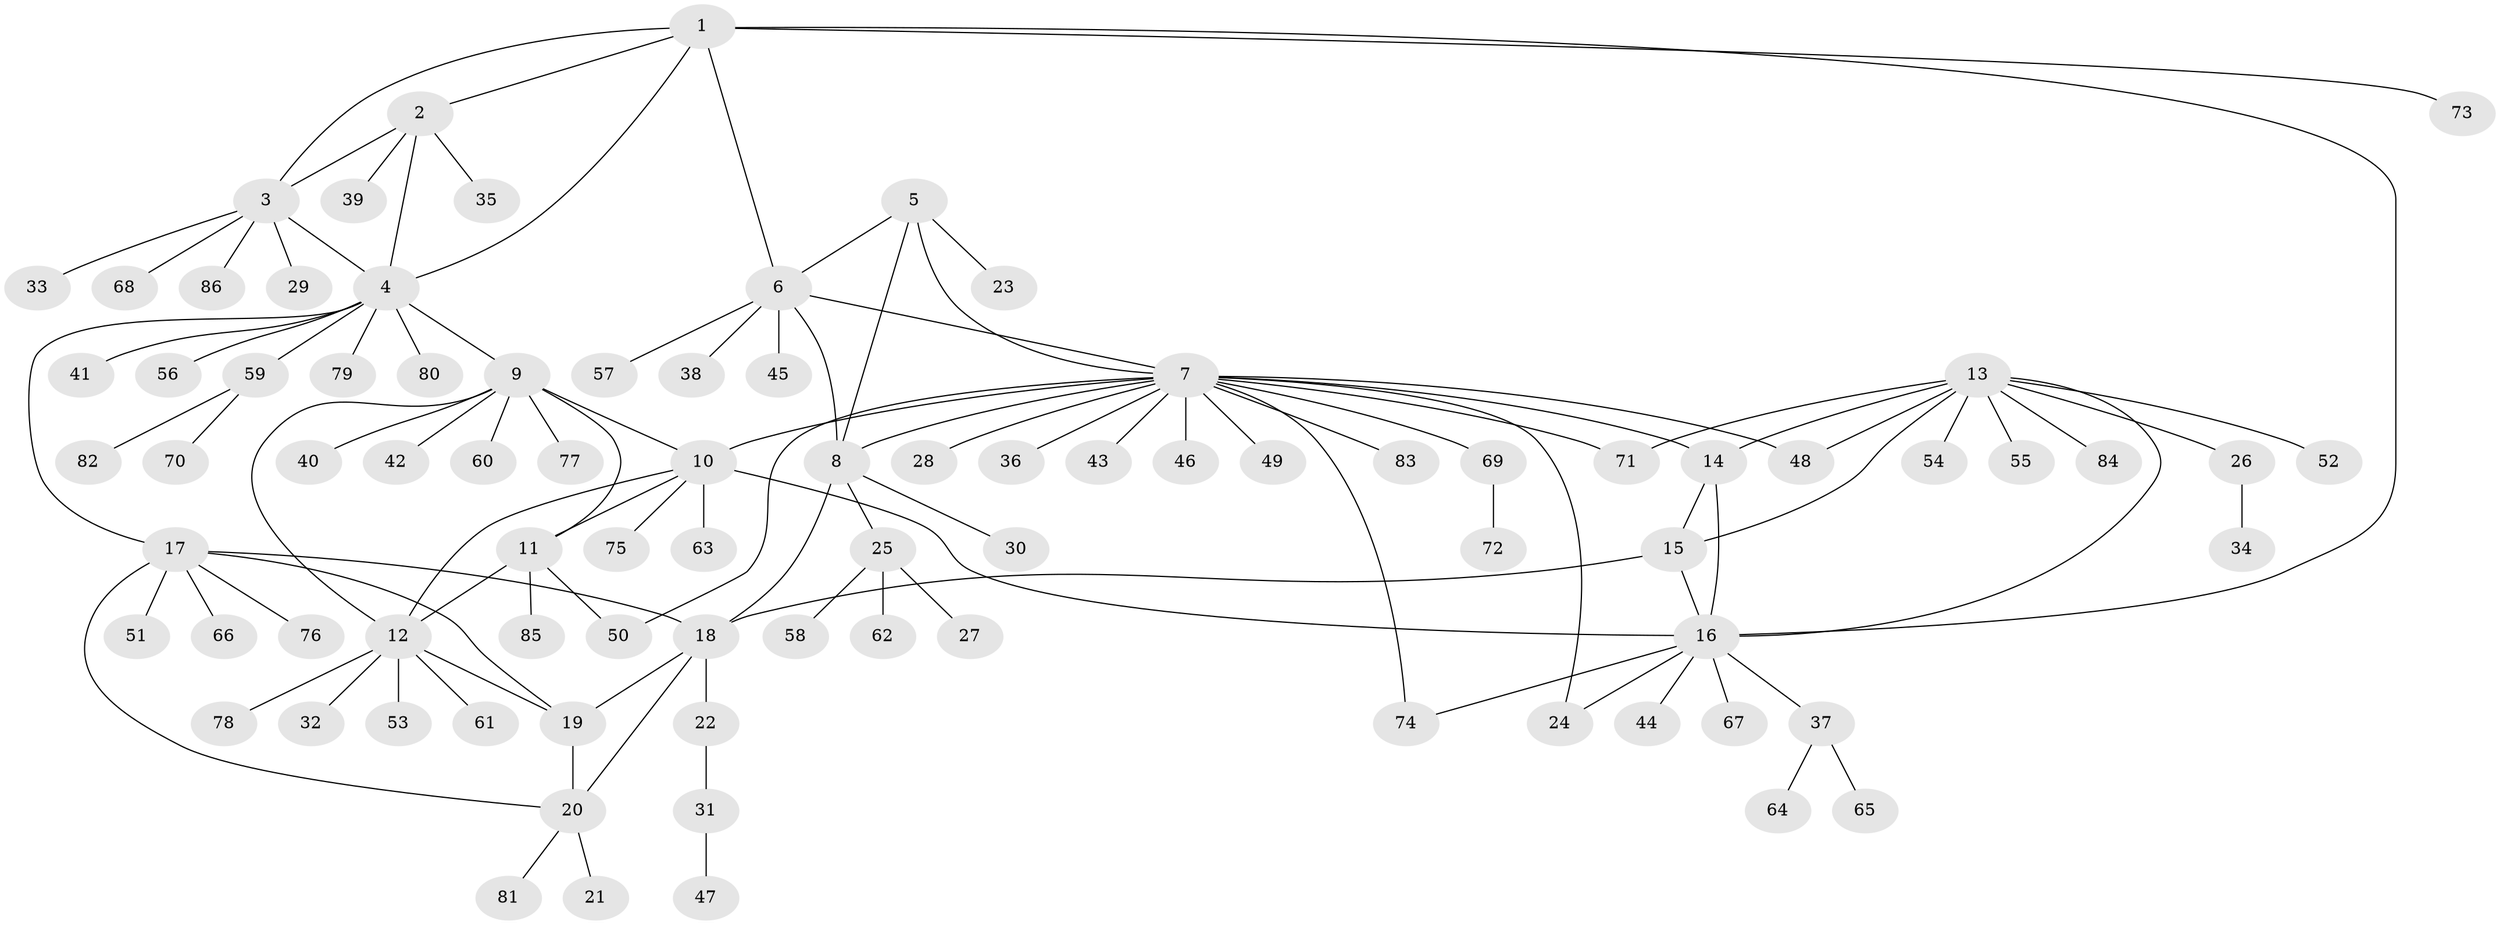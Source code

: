 // Generated by graph-tools (version 1.1) at 2025/16/03/09/25 04:16:04]
// undirected, 86 vertices, 111 edges
graph export_dot {
graph [start="1"]
  node [color=gray90,style=filled];
  1;
  2;
  3;
  4;
  5;
  6;
  7;
  8;
  9;
  10;
  11;
  12;
  13;
  14;
  15;
  16;
  17;
  18;
  19;
  20;
  21;
  22;
  23;
  24;
  25;
  26;
  27;
  28;
  29;
  30;
  31;
  32;
  33;
  34;
  35;
  36;
  37;
  38;
  39;
  40;
  41;
  42;
  43;
  44;
  45;
  46;
  47;
  48;
  49;
  50;
  51;
  52;
  53;
  54;
  55;
  56;
  57;
  58;
  59;
  60;
  61;
  62;
  63;
  64;
  65;
  66;
  67;
  68;
  69;
  70;
  71;
  72;
  73;
  74;
  75;
  76;
  77;
  78;
  79;
  80;
  81;
  82;
  83;
  84;
  85;
  86;
  1 -- 2;
  1 -- 3;
  1 -- 4;
  1 -- 6;
  1 -- 16;
  1 -- 73;
  2 -- 3;
  2 -- 4;
  2 -- 35;
  2 -- 39;
  3 -- 4;
  3 -- 29;
  3 -- 33;
  3 -- 68;
  3 -- 86;
  4 -- 9;
  4 -- 17;
  4 -- 41;
  4 -- 56;
  4 -- 59;
  4 -- 79;
  4 -- 80;
  5 -- 6;
  5 -- 7;
  5 -- 8;
  5 -- 23;
  6 -- 7;
  6 -- 8;
  6 -- 38;
  6 -- 45;
  6 -- 57;
  7 -- 8;
  7 -- 10;
  7 -- 14;
  7 -- 24;
  7 -- 28;
  7 -- 36;
  7 -- 43;
  7 -- 46;
  7 -- 48;
  7 -- 49;
  7 -- 50;
  7 -- 69;
  7 -- 71;
  7 -- 74;
  7 -- 83;
  8 -- 18;
  8 -- 25;
  8 -- 30;
  9 -- 10;
  9 -- 11;
  9 -- 12;
  9 -- 40;
  9 -- 42;
  9 -- 60;
  9 -- 77;
  10 -- 11;
  10 -- 12;
  10 -- 16;
  10 -- 63;
  10 -- 75;
  11 -- 12;
  11 -- 50;
  11 -- 85;
  12 -- 19;
  12 -- 32;
  12 -- 53;
  12 -- 61;
  12 -- 78;
  13 -- 14;
  13 -- 15;
  13 -- 16;
  13 -- 26;
  13 -- 48;
  13 -- 52;
  13 -- 54;
  13 -- 55;
  13 -- 71;
  13 -- 84;
  14 -- 15;
  14 -- 16;
  15 -- 16;
  15 -- 18;
  16 -- 24;
  16 -- 37;
  16 -- 44;
  16 -- 67;
  16 -- 74;
  17 -- 18;
  17 -- 19;
  17 -- 20;
  17 -- 51;
  17 -- 66;
  17 -- 76;
  18 -- 19;
  18 -- 20;
  18 -- 22;
  19 -- 20;
  20 -- 21;
  20 -- 81;
  22 -- 31;
  25 -- 27;
  25 -- 58;
  25 -- 62;
  26 -- 34;
  31 -- 47;
  37 -- 64;
  37 -- 65;
  59 -- 70;
  59 -- 82;
  69 -- 72;
}
